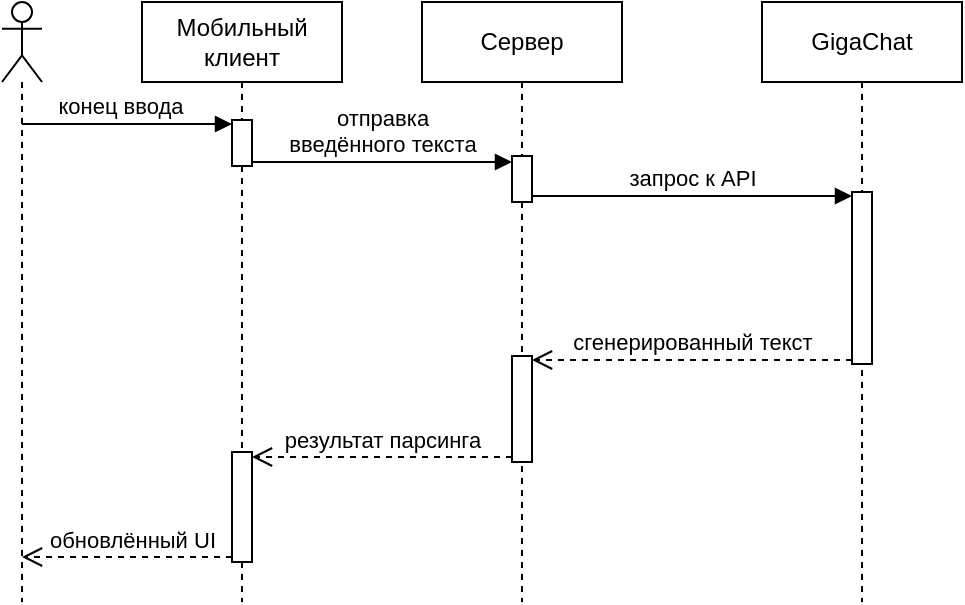 <mxfile version="26.1.3">
  <diagram name="Page-1" id="_9rbsLR1HiQop2mMcrWZ">
    <mxGraphModel dx="683" dy="368" grid="0" gridSize="10" guides="1" tooltips="1" connect="1" arrows="1" fold="1" page="1" pageScale="1" pageWidth="850" pageHeight="1100" math="0" shadow="0">
      <root>
        <mxCell id="0" />
        <mxCell id="1" parent="0" />
        <mxCell id="h3Rtf55O84y_nZ2lDzM2-1" value="Мобильный клиент" style="shape=umlLifeline;perimeter=lifelinePerimeter;whiteSpace=wrap;html=1;container=1;dropTarget=0;collapsible=0;recursiveResize=0;outlineConnect=0;portConstraint=eastwest;newEdgeStyle={&quot;curved&quot;:0,&quot;rounded&quot;:0};" vertex="1" parent="1">
          <mxGeometry x="160" y="40" width="100" height="300" as="geometry" />
        </mxCell>
        <mxCell id="h3Rtf55O84y_nZ2lDzM2-4" value="" style="html=1;points=[[0,0,0,0,5],[0,1,0,0,-5],[1,0,0,0,5],[1,1,0,0,-5]];perimeter=orthogonalPerimeter;outlineConnect=0;targetShapes=umlLifeline;portConstraint=eastwest;newEdgeStyle={&quot;curved&quot;:0,&quot;rounded&quot;:0};" vertex="1" parent="h3Rtf55O84y_nZ2lDzM2-1">
          <mxGeometry x="45" y="59" width="10" height="23" as="geometry" />
        </mxCell>
        <mxCell id="h3Rtf55O84y_nZ2lDzM2-16" value="" style="html=1;points=[[0,0,0,0,5],[0,1,0,0,-5],[1,0,0,0,5],[1,1,0,0,-5]];perimeter=orthogonalPerimeter;outlineConnect=0;targetShapes=umlLifeline;portConstraint=eastwest;newEdgeStyle={&quot;curved&quot;:0,&quot;rounded&quot;:0};" vertex="1" parent="h3Rtf55O84y_nZ2lDzM2-1">
          <mxGeometry x="45" y="225" width="10" height="55" as="geometry" />
        </mxCell>
        <mxCell id="h3Rtf55O84y_nZ2lDzM2-2" value="Сервер" style="shape=umlLifeline;perimeter=lifelinePerimeter;whiteSpace=wrap;html=1;container=1;dropTarget=0;collapsible=0;recursiveResize=0;outlineConnect=0;portConstraint=eastwest;newEdgeStyle={&quot;curved&quot;:0,&quot;rounded&quot;:0};size=40;" vertex="1" parent="1">
          <mxGeometry x="300" y="40" width="100" height="300" as="geometry" />
        </mxCell>
        <mxCell id="h3Rtf55O84y_nZ2lDzM2-7" value="" style="html=1;points=[[0,0,0,0,5],[0,1,0,0,-5],[1,0,0,0,5],[1,1,0,0,-5]];perimeter=orthogonalPerimeter;outlineConnect=0;targetShapes=umlLifeline;portConstraint=eastwest;newEdgeStyle={&quot;curved&quot;:0,&quot;rounded&quot;:0};" vertex="1" parent="h3Rtf55O84y_nZ2lDzM2-2">
          <mxGeometry x="45" y="77" width="10" height="23" as="geometry" />
        </mxCell>
        <mxCell id="h3Rtf55O84y_nZ2lDzM2-11" value="" style="html=1;points=[[0,0,0,0,5],[0,1,0,0,-5],[1,0,0,0,5],[1,1,0,0,-5]];perimeter=orthogonalPerimeter;outlineConnect=0;targetShapes=umlLifeline;portConstraint=eastwest;newEdgeStyle={&quot;curved&quot;:0,&quot;rounded&quot;:0};" vertex="1" parent="h3Rtf55O84y_nZ2lDzM2-2">
          <mxGeometry x="45" y="177" width="10" height="53" as="geometry" />
        </mxCell>
        <mxCell id="h3Rtf55O84y_nZ2lDzM2-3" value="GigaChat" style="shape=umlLifeline;perimeter=lifelinePerimeter;whiteSpace=wrap;html=1;container=1;dropTarget=0;collapsible=0;recursiveResize=0;outlineConnect=0;portConstraint=eastwest;newEdgeStyle={&quot;curved&quot;:0,&quot;rounded&quot;:0};size=40;" vertex="1" parent="1">
          <mxGeometry x="470" y="40" width="100" height="300" as="geometry" />
        </mxCell>
        <mxCell id="h3Rtf55O84y_nZ2lDzM2-9" value="" style="html=1;points=[[0,0,0,0,5],[0,1,0,0,-5],[1,0,0,0,5],[1,1,0,0,-5]];perimeter=orthogonalPerimeter;outlineConnect=0;targetShapes=umlLifeline;portConstraint=eastwest;newEdgeStyle={&quot;curved&quot;:0,&quot;rounded&quot;:0};" vertex="1" parent="h3Rtf55O84y_nZ2lDzM2-3">
          <mxGeometry x="45" y="95" width="10" height="86" as="geometry" />
        </mxCell>
        <mxCell id="h3Rtf55O84y_nZ2lDzM2-5" value="отправка&lt;br&gt;введённого текста" style="html=1;verticalAlign=bottom;endArrow=block;curved=0;rounded=0;labelBackgroundColor=none;" edge="1" parent="1" target="h3Rtf55O84y_nZ2lDzM2-7">
          <mxGeometry width="80" relative="1" as="geometry">
            <mxPoint x="215" y="120" as="sourcePoint" />
            <mxPoint x="320" y="120" as="targetPoint" />
          </mxGeometry>
        </mxCell>
        <mxCell id="h3Rtf55O84y_nZ2lDzM2-8" value="запрос к API" style="html=1;verticalAlign=bottom;endArrow=block;curved=0;rounded=0;labelBackgroundColor=none;" edge="1" parent="1">
          <mxGeometry width="80" relative="1" as="geometry">
            <mxPoint x="355" y="137" as="sourcePoint" />
            <mxPoint x="515" y="137" as="targetPoint" />
          </mxGeometry>
        </mxCell>
        <mxCell id="h3Rtf55O84y_nZ2lDzM2-12" value="сгенерированный текст" style="html=1;verticalAlign=bottom;endArrow=open;dashed=1;endSize=8;curved=0;rounded=0;labelBackgroundColor=none;" edge="1" parent="1">
          <mxGeometry relative="1" as="geometry">
            <mxPoint x="515" y="219" as="sourcePoint" />
            <mxPoint x="355" y="219" as="targetPoint" />
          </mxGeometry>
        </mxCell>
        <mxCell id="h3Rtf55O84y_nZ2lDzM2-14" value="" style="shape=umlLifeline;perimeter=lifelinePerimeter;whiteSpace=wrap;html=1;container=1;dropTarget=0;collapsible=0;recursiveResize=0;outlineConnect=0;portConstraint=eastwest;newEdgeStyle={&quot;curved&quot;:0,&quot;rounded&quot;:0};participant=umlActor;" vertex="1" parent="1">
          <mxGeometry x="90" y="40" width="20" height="300" as="geometry" />
        </mxCell>
        <mxCell id="h3Rtf55O84y_nZ2lDzM2-15" value="конец ввода" style="html=1;verticalAlign=bottom;endArrow=block;curved=0;rounded=0;labelBackgroundColor=none;" edge="1" parent="1" source="h3Rtf55O84y_nZ2lDzM2-14">
          <mxGeometry x="-0.062" width="80" relative="1" as="geometry">
            <mxPoint x="120.222" y="101" as="sourcePoint" />
            <mxPoint x="205" y="101" as="targetPoint" />
            <mxPoint as="offset" />
          </mxGeometry>
        </mxCell>
        <mxCell id="h3Rtf55O84y_nZ2lDzM2-17" value="результат парсинга" style="html=1;verticalAlign=bottom;endArrow=open;dashed=1;endSize=8;curved=0;rounded=0;labelBackgroundColor=none;" edge="1" parent="1">
          <mxGeometry relative="1" as="geometry">
            <mxPoint x="345" y="267.5" as="sourcePoint" />
            <mxPoint x="215" y="267.5" as="targetPoint" />
          </mxGeometry>
        </mxCell>
        <mxCell id="h3Rtf55O84y_nZ2lDzM2-20" value="обновлённый UI" style="html=1;verticalAlign=bottom;endArrow=open;dashed=1;endSize=8;curved=0;rounded=0;labelBackgroundColor=none;" edge="1" parent="1" target="h3Rtf55O84y_nZ2lDzM2-14">
          <mxGeometry x="-0.043" relative="1" as="geometry">
            <mxPoint x="205" y="317.5" as="sourcePoint" />
            <mxPoint x="120.222" y="317.5" as="targetPoint" />
            <mxPoint as="offset" />
          </mxGeometry>
        </mxCell>
      </root>
    </mxGraphModel>
  </diagram>
</mxfile>
